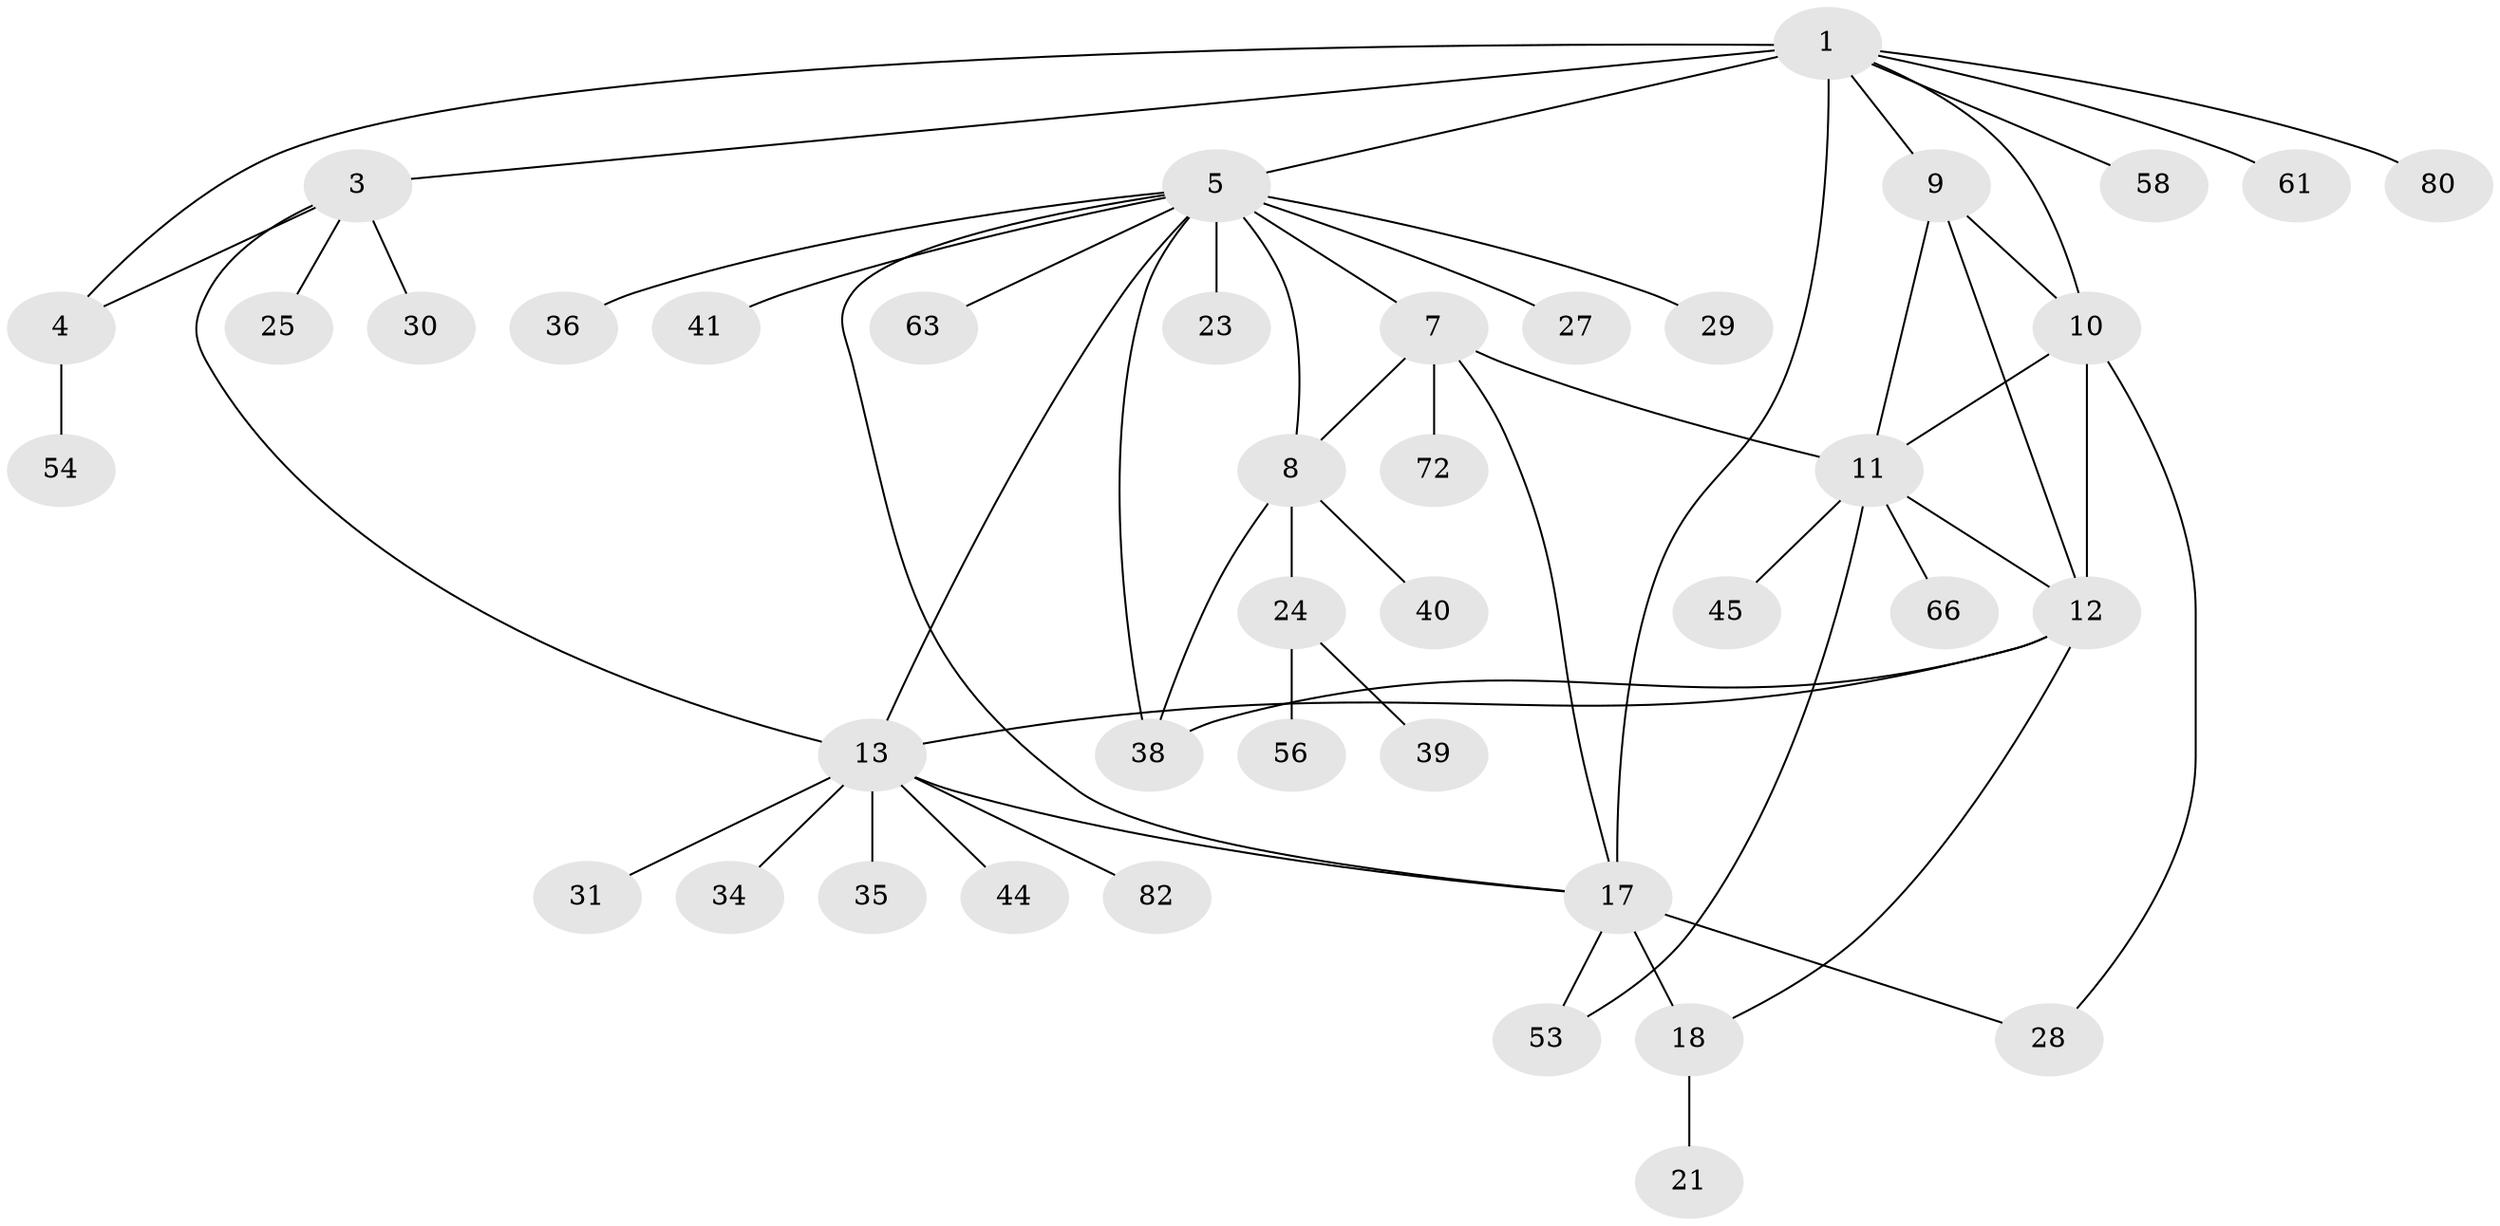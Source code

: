 // original degree distribution, {7: 0.07317073170731707, 4: 0.04878048780487805, 11: 0.012195121951219513, 9: 0.036585365853658534, 6: 0.024390243902439025, 8: 0.012195121951219513, 10: 0.024390243902439025, 5: 0.024390243902439025, 1: 0.6341463414634146, 3: 0.024390243902439025, 2: 0.08536585365853659}
// Generated by graph-tools (version 1.1) at 2025/15/03/09/25 04:15:47]
// undirected, 41 vertices, 57 edges
graph export_dot {
graph [start="1"]
  node [color=gray90,style=filled];
  1 [super="+2"];
  3 [super="+62"];
  4;
  5 [super="+6"];
  7;
  8 [super="+46+78"];
  9;
  10 [super="+26+73+74+52+77+57"];
  11;
  12 [super="+42"];
  13 [super="+14+16"];
  17 [super="+50+19"];
  18 [super="+32+49+81+68"];
  21;
  23;
  24;
  25;
  27;
  28 [super="+69"];
  29;
  30;
  31;
  34;
  35;
  36;
  38 [super="+64+79"];
  39;
  40;
  41;
  44;
  45;
  53 [super="+55"];
  54;
  56;
  58;
  61;
  63;
  66;
  72;
  80;
  82;
  1 -- 3 [weight=2];
  1 -- 4 [weight=2];
  1 -- 9;
  1 -- 61;
  1 -- 17;
  1 -- 80;
  1 -- 5;
  1 -- 58;
  1 -- 10;
  3 -- 4;
  3 -- 25;
  3 -- 30;
  3 -- 13;
  4 -- 54;
  5 -- 7 [weight=2];
  5 -- 8 [weight=2];
  5 -- 23;
  5 -- 27;
  5 -- 38;
  5 -- 41;
  5 -- 63;
  5 -- 17;
  5 -- 13 [weight=2];
  5 -- 36;
  5 -- 29;
  7 -- 8;
  7 -- 11;
  7 -- 17;
  7 -- 72;
  8 -- 24;
  8 -- 40;
  8 -- 38;
  9 -- 10;
  9 -- 11;
  9 -- 12;
  10 -- 11;
  10 -- 12;
  10 -- 28;
  11 -- 12;
  11 -- 45;
  11 -- 53;
  11 -- 66;
  12 -- 18;
  12 -- 38;
  12 -- 13;
  13 -- 34;
  13 -- 35;
  13 -- 44;
  13 -- 17;
  13 -- 82;
  13 -- 31;
  17 -- 18 [weight=3];
  17 -- 28;
  17 -- 53;
  18 -- 21;
  24 -- 39;
  24 -- 56;
}
